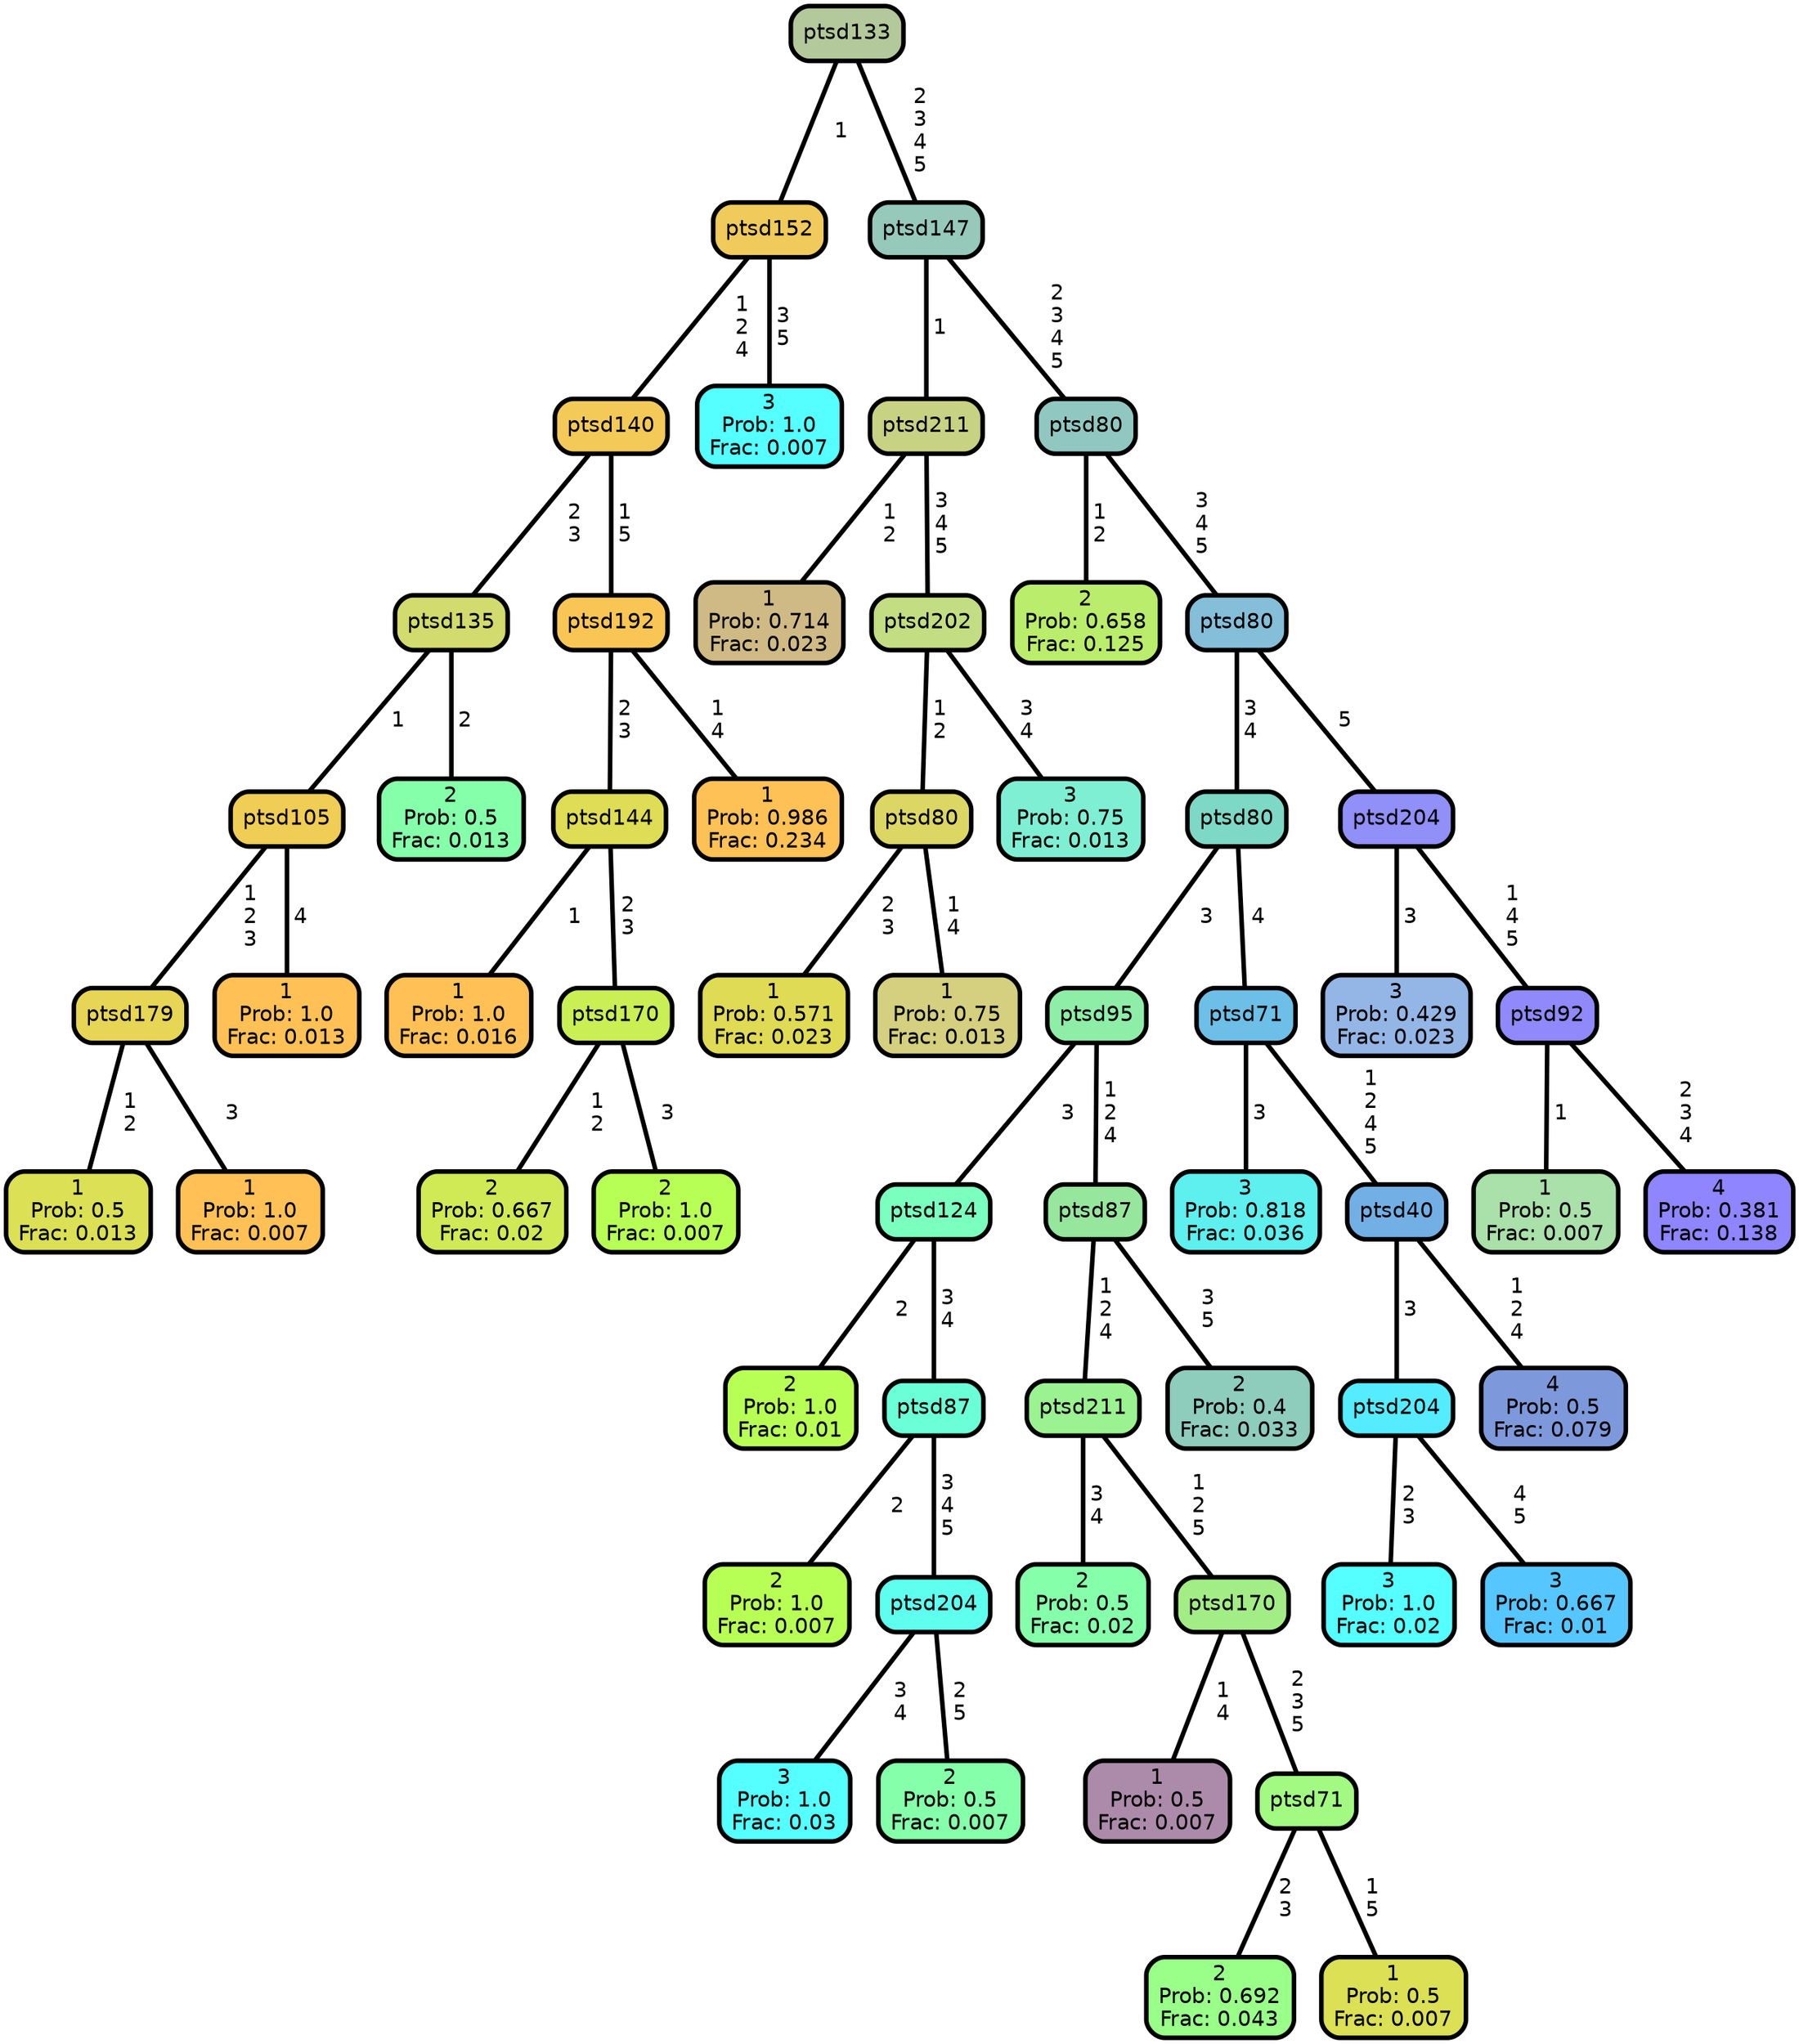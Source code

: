 graph Tree {
node [shape=box, style="filled, rounded",color="black",penwidth="3",fontcolor="black",                 fontname=helvetica] ;
graph [ranksep="0 equally", splines=straight,                 bgcolor=transparent, dpi=200] ;
edge [fontname=helvetica, color=black] ;
0 [label="1
Prob: 0.5
Frac: 0.013", fillcolor="#dbe055"] ;
1 [label="ptsd179", fillcolor="#e7d555"] ;
2 [label="1
Prob: 1.0
Frac: 0.007", fillcolor="#ffc155"] ;
3 [label="ptsd105", fillcolor="#f0cd55"] ;
4 [label="1
Prob: 1.0
Frac: 0.013", fillcolor="#ffc155"] ;
5 [label="ptsd135", fillcolor="#d2db6d"] ;
6 [label="2
Prob: 0.5
Frac: 0.013", fillcolor="#86ffaa"] ;
7 [label="ptsd140", fillcolor="#f3c958"] ;
8 [label="1
Prob: 1.0
Frac: 0.016", fillcolor="#ffc155"] ;
9 [label="ptsd144", fillcolor="#dedd55"] ;
10 [label="2
Prob: 0.667
Frac: 0.02", fillcolor="#cfea55"] ;
11 [label="ptsd170", fillcolor="#c9ef55"] ;
12 [label="2
Prob: 1.0
Frac: 0.007", fillcolor="#b8ff55"] ;
13 [label="ptsd192", fillcolor="#f9c655"] ;
14 [label="1
Prob: 0.986
Frac: 0.234", fillcolor="#fec155"] ;
15 [label="ptsd152", fillcolor="#f0ca5b"] ;
16 [label="3
Prob: 1.0
Frac: 0.007", fillcolor="#55ffff"] ;
17 [label="ptsd133", fillcolor="#b3c99b"] ;
18 [label="1
Prob: 0.714
Frac: 0.023", fillcolor="#cfba85"] ;
19 [label="ptsd211", fillcolor="#c7d283"] ;
20 [label="1
Prob: 0.571
Frac: 0.023", fillcolor="#e0db55"] ;
21 [label="ptsd80", fillcolor="#dcd764"] ;
22 [label="1
Prob: 0.75
Frac: 0.013", fillcolor="#d4d07f"] ;
23 [label="ptsd202", fillcolor="#c3dd82"] ;
24 [label="3
Prob: 0.75
Frac: 0.013", fillcolor="#7fefd4"] ;
25 [label="ptsd147", fillcolor="#96c9ba"] ;
26 [label="2
Prob: 0.658
Frac: 0.125", fillcolor="#baed6b"] ;
27 [label="ptsd80", fillcolor="#90c8c1"] ;
28 [label="2
Prob: 1.0
Frac: 0.01", fillcolor="#b8ff55"] ;
29 [label="ptsd124", fillcolor="#7affbf"] ;
30 [label="2
Prob: 1.0
Frac: 0.007", fillcolor="#b8ff55"] ;
31 [label="ptsd87", fillcolor="#6bffd7"] ;
32 [label="3
Prob: 1.0
Frac: 0.03", fillcolor="#55ffff"] ;
33 [label="ptsd204", fillcolor="#5effef"] ;
34 [label="2
Prob: 0.5
Frac: 0.007", fillcolor="#86ffaa"] ;
35 [label="ptsd95", fillcolor="#8eeea8"] ;
36 [label="2
Prob: 0.5
Frac: 0.02", fillcolor="#86ffaa"] ;
37 [label="ptsd211", fillcolor="#9bf290"] ;
38 [label="1
Prob: 0.5
Frac: 0.007", fillcolor="#ac8baa"] ;
39 [label="ptsd170", fillcolor="#a3ed87"] ;
40 [label="2
Prob: 0.692
Frac: 0.043", fillcolor="#99ff89"] ;
41 [label="ptsd71", fillcolor="#a2fa82"] ;
42 [label="1
Prob: 0.5
Frac: 0.007", fillcolor="#dbe055"] ;
43 [label="ptsd87", fillcolor="#97e69d"] ;
44 [label="2
Prob: 0.4
Frac: 0.033", fillcolor="#8eccbb"] ;
45 [label="ptsd80", fillcolor="#7ed8c6"] ;
46 [label="3
Prob: 0.818
Frac: 0.036", fillcolor="#5eefef"] ;
47 [label="ptsd71", fillcolor="#6dbfe7"] ;
48 [label="3
Prob: 1.0
Frac: 0.02", fillcolor="#55ffff"] ;
49 [label="ptsd204", fillcolor="#55ecff"] ;
50 [label="3
Prob: 0.667
Frac: 0.01", fillcolor="#56c6ff"] ;
51 [label="ptsd40", fillcolor="#72afe5"] ;
52 [label="4
Prob: 0.5
Frac: 0.079", fillcolor="#7d99db"] ;
53 [label="ptsd80", fillcolor="#85bed8"] ;
54 [label="3
Prob: 0.429
Frac: 0.023", fillcolor="#94b6e6"] ;
55 [label="ptsd204", fillcolor="#918ff8"] ;
56 [label="1
Prob: 0.5
Frac: 0.007", fillcolor="#aae0aa"] ;
57 [label="ptsd92", fillcolor="#9089fb"] ;
58 [label="4
Prob: 0.381
Frac: 0.138", fillcolor="#8f85ff"] ;
1 -- 0 [label=" 1\n 2",penwidth=3] ;
1 -- 2 [label=" 3",penwidth=3] ;
3 -- 1 [label=" 1\n 2\n 3",penwidth=3] ;
3 -- 4 [label=" 4",penwidth=3] ;
5 -- 3 [label=" 1",penwidth=3] ;
5 -- 6 [label=" 2",penwidth=3] ;
7 -- 5 [label=" 2\n 3",penwidth=3] ;
7 -- 13 [label=" 1\n 5",penwidth=3] ;
9 -- 8 [label=" 1",penwidth=3] ;
9 -- 11 [label=" 2\n 3",penwidth=3] ;
11 -- 10 [label=" 1\n 2",penwidth=3] ;
11 -- 12 [label=" 3",penwidth=3] ;
13 -- 9 [label=" 2\n 3",penwidth=3] ;
13 -- 14 [label=" 1\n 4",penwidth=3] ;
15 -- 7 [label=" 1\n 2\n 4",penwidth=3] ;
15 -- 16 [label=" 3\n 5",penwidth=3] ;
17 -- 15 [label=" 1",penwidth=3] ;
17 -- 25 [label=" 2\n 3\n 4\n 5",penwidth=3] ;
19 -- 18 [label=" 1\n 2",penwidth=3] ;
19 -- 23 [label=" 3\n 4\n 5",penwidth=3] ;
21 -- 20 [label=" 2\n 3",penwidth=3] ;
21 -- 22 [label=" 1\n 4",penwidth=3] ;
23 -- 21 [label=" 1\n 2",penwidth=3] ;
23 -- 24 [label=" 3\n 4",penwidth=3] ;
25 -- 19 [label=" 1",penwidth=3] ;
25 -- 27 [label=" 2\n 3\n 4\n 5",penwidth=3] ;
27 -- 26 [label=" 1\n 2",penwidth=3] ;
27 -- 53 [label=" 3\n 4\n 5",penwidth=3] ;
29 -- 28 [label=" 2",penwidth=3] ;
29 -- 31 [label=" 3\n 4",penwidth=3] ;
31 -- 30 [label=" 2",penwidth=3] ;
31 -- 33 [label=" 3\n 4\n 5",penwidth=3] ;
33 -- 32 [label=" 3\n 4",penwidth=3] ;
33 -- 34 [label=" 2\n 5",penwidth=3] ;
35 -- 29 [label=" 3",penwidth=3] ;
35 -- 43 [label=" 1\n 2\n 4",penwidth=3] ;
37 -- 36 [label=" 3\n 4",penwidth=3] ;
37 -- 39 [label=" 1\n 2\n 5",penwidth=3] ;
39 -- 38 [label=" 1\n 4",penwidth=3] ;
39 -- 41 [label=" 2\n 3\n 5",penwidth=3] ;
41 -- 40 [label=" 2\n 3",penwidth=3] ;
41 -- 42 [label=" 1\n 5",penwidth=3] ;
43 -- 37 [label=" 1\n 2\n 4",penwidth=3] ;
43 -- 44 [label=" 3\n 5",penwidth=3] ;
45 -- 35 [label=" 3",penwidth=3] ;
45 -- 47 [label=" 4",penwidth=3] ;
47 -- 46 [label=" 3",penwidth=3] ;
47 -- 51 [label=" 1\n 2\n 4\n 5",penwidth=3] ;
49 -- 48 [label=" 2\n 3",penwidth=3] ;
49 -- 50 [label=" 4\n 5",penwidth=3] ;
51 -- 49 [label=" 3",penwidth=3] ;
51 -- 52 [label=" 1\n 2\n 4",penwidth=3] ;
53 -- 45 [label=" 3\n 4",penwidth=3] ;
53 -- 55 [label=" 5",penwidth=3] ;
55 -- 54 [label=" 3",penwidth=3] ;
55 -- 57 [label=" 1\n 4\n 5",penwidth=3] ;
57 -- 56 [label=" 1",penwidth=3] ;
57 -- 58 [label=" 2\n 3\n 4",penwidth=3] ;
{rank = same;}}